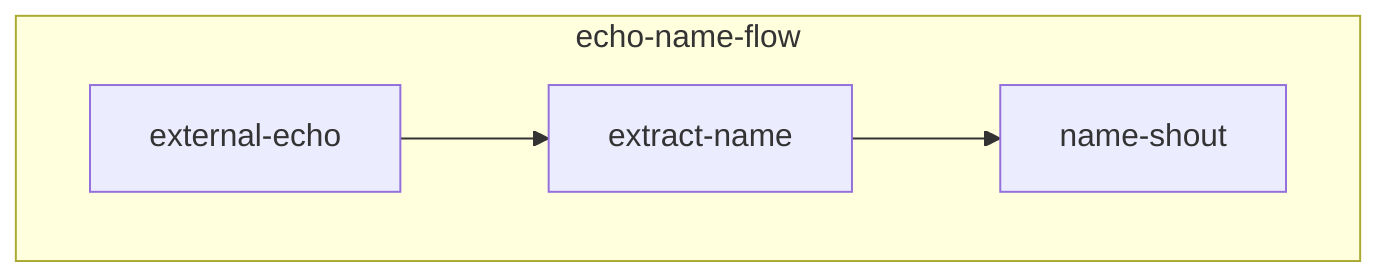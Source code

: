 graph TD
  subgraph echo-name-flow
    external-echo[external-echo]
    extract-name[extract-name]
    name-shout[name-shout]
    external-echo --> extract-name
    extract-name --> name-shout
  end